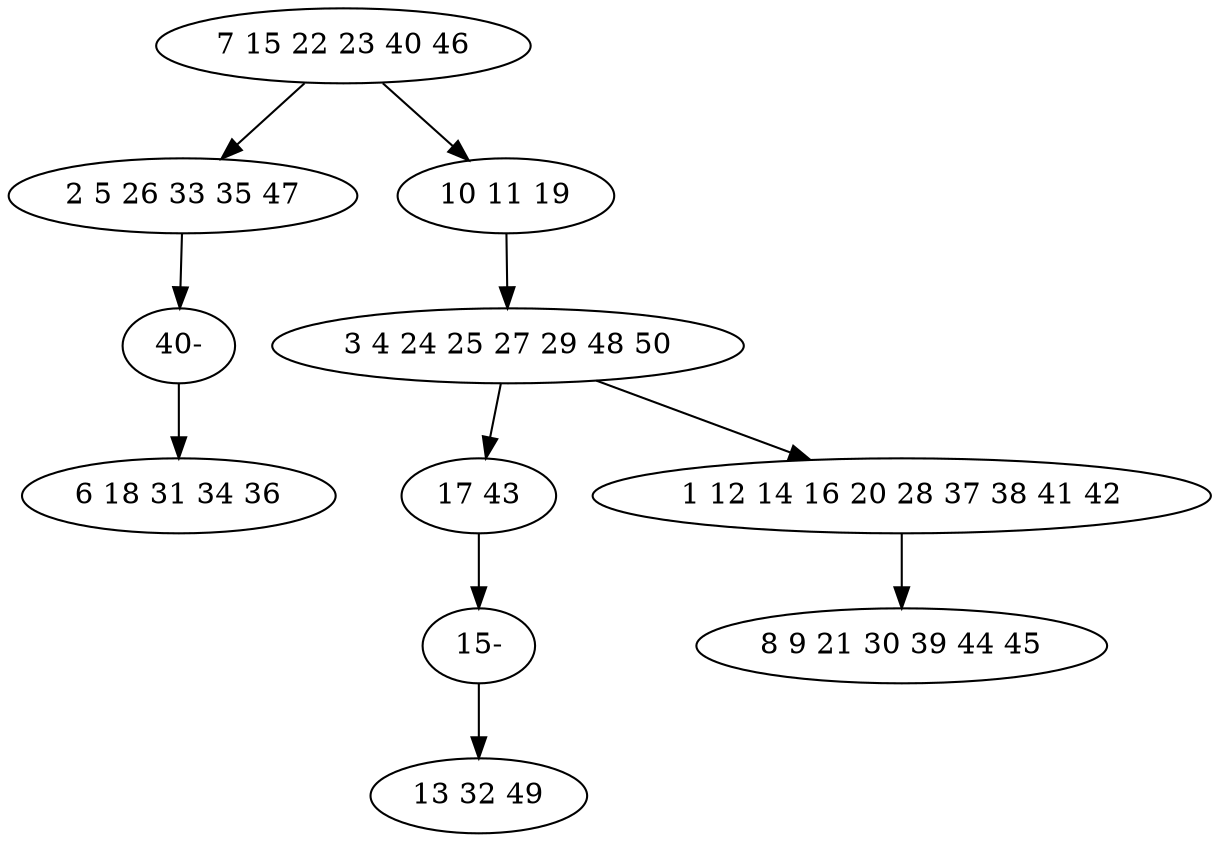 digraph true_tree {
	"0" -> "1"
	"0" -> "2"
	"2" -> "3"
	"3" -> "4"
	"1" -> "9"
	"3" -> "6"
	"4" -> "10"
	"6" -> "8"
	"9" -> "5"
	"10" -> "7"
	"0" [label="7 15 22 23 40 46"];
	"1" [label="2 5 26 33 35 47"];
	"2" [label="10 11 19"];
	"3" [label="3 4 24 25 27 29 48 50"];
	"4" [label="17 43"];
	"5" [label="6 18 31 34 36"];
	"6" [label="1 12 14 16 20 28 37 38 41 42"];
	"7" [label="13 32 49"];
	"8" [label="8 9 21 30 39 44 45"];
	"9" [label="40-"];
	"10" [label="15-"];
}

